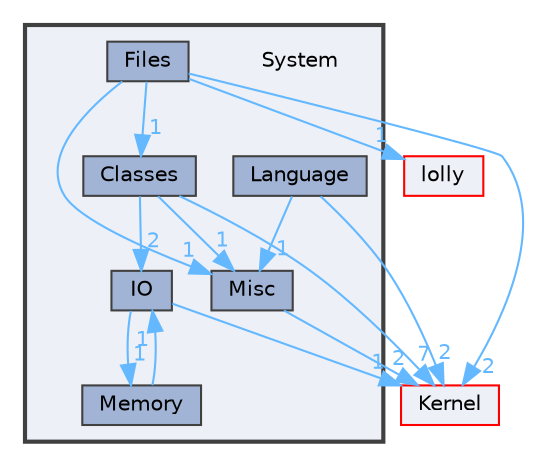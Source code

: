 digraph "System"
{
 // LATEX_PDF_SIZE
  bgcolor="transparent";
  edge [fontname=Helvetica,fontsize=10,labelfontname=Helvetica,labelfontsize=10];
  node [fontname=Helvetica,fontsize=10,shape=box,height=0.2,width=0.4];
  compound=true
  subgraph clusterdir_9af51e3826d4f9e80d9103b2de543e84 {
    graph [ bgcolor="#edf0f7", pencolor="grey25", label="", fontname=Helvetica,fontsize=10 style="filled,bold", URL="dir_9af51e3826d4f9e80d9103b2de543e84.html",tooltip=""]
    dir_9af51e3826d4f9e80d9103b2de543e84 [shape=plaintext, label="System"];
  dir_65f8e582ae4564702e5ebd9f1f129945 [label="Classes", fillcolor="#a2b4d6", color="grey25", style="filled", URL="dir_65f8e582ae4564702e5ebd9f1f129945.html",tooltip=""];
  dir_7ebb79315e7698127b644e661e05dbac [label="Files", fillcolor="#a2b4d6", color="grey25", style="filled", URL="dir_7ebb79315e7698127b644e661e05dbac.html",tooltip=""];
  dir_6585f33a0ea7f281ba0139d26289315f [label="IO", fillcolor="#a2b4d6", color="grey25", style="filled", URL="dir_6585f33a0ea7f281ba0139d26289315f.html",tooltip=""];
  dir_fca9aa0c39bd483c4f66ed9af02e26f6 [label="Language", fillcolor="#a2b4d6", color="grey25", style="filled", URL="dir_fca9aa0c39bd483c4f66ed9af02e26f6.html",tooltip=""];
  dir_c4ccaaca8cbe35d8cff903ff1a25a7a8 [label="Memory", fillcolor="#a2b4d6", color="grey25", style="filled", URL="dir_c4ccaaca8cbe35d8cff903ff1a25a7a8.html",tooltip=""];
  dir_b2cfaedf53cd5862b029d4eda10d075d [label="Misc", fillcolor="#a2b4d6", color="grey25", style="filled", URL="dir_b2cfaedf53cd5862b029d4eda10d075d.html",tooltip=""];
  }
  dir_4e4e38b7a3cbd015b31043c806009c51 [label="lolly", fillcolor="#edf0f7", color="red", style="filled", URL="dir_4e4e38b7a3cbd015b31043c806009c51.html",tooltip=""];
  dir_52bed8acfaac088d5968cb2c84d7645d [label="Kernel", fillcolor="#edf0f7", color="red", style="filled", URL="dir_52bed8acfaac088d5968cb2c84d7645d.html",tooltip=""];
  dir_65f8e582ae4564702e5ebd9f1f129945->dir_52bed8acfaac088d5968cb2c84d7645d [headlabel="7", labeldistance=1.5 headhref="dir_000003_000024.html" color="steelblue1" fontcolor="steelblue1"];
  dir_65f8e582ae4564702e5ebd9f1f129945->dir_6585f33a0ea7f281ba0139d26289315f [headlabel="2", labeldistance=1.5 headhref="dir_000003_000020.html" color="steelblue1" fontcolor="steelblue1"];
  dir_65f8e582ae4564702e5ebd9f1f129945->dir_b2cfaedf53cd5862b029d4eda10d075d [headlabel="1", labeldistance=1.5 headhref="dir_000003_000031.html" color="steelblue1" fontcolor="steelblue1"];
  dir_7ebb79315e7698127b644e661e05dbac->dir_4e4e38b7a3cbd015b31043c806009c51 [headlabel="1", labeldistance=1.5 headhref="dir_000013_000027.html" color="steelblue1" fontcolor="steelblue1"];
  dir_7ebb79315e7698127b644e661e05dbac->dir_52bed8acfaac088d5968cb2c84d7645d [headlabel="2", labeldistance=1.5 headhref="dir_000013_000024.html" color="steelblue1" fontcolor="steelblue1"];
  dir_7ebb79315e7698127b644e661e05dbac->dir_65f8e582ae4564702e5ebd9f1f129945 [headlabel="1", labeldistance=1.5 headhref="dir_000013_000003.html" color="steelblue1" fontcolor="steelblue1"];
  dir_7ebb79315e7698127b644e661e05dbac->dir_b2cfaedf53cd5862b029d4eda10d075d [headlabel="1", labeldistance=1.5 headhref="dir_000013_000031.html" color="steelblue1" fontcolor="steelblue1"];
  dir_6585f33a0ea7f281ba0139d26289315f->dir_52bed8acfaac088d5968cb2c84d7645d [headlabel="1", labeldistance=1.5 headhref="dir_000020_000024.html" color="steelblue1" fontcolor="steelblue1"];
  dir_6585f33a0ea7f281ba0139d26289315f->dir_c4ccaaca8cbe35d8cff903ff1a25a7a8 [headlabel="1", labeldistance=1.5 headhref="dir_000020_000029.html" color="steelblue1" fontcolor="steelblue1"];
  dir_fca9aa0c39bd483c4f66ed9af02e26f6->dir_52bed8acfaac088d5968cb2c84d7645d [headlabel="2", labeldistance=1.5 headhref="dir_000026_000024.html" color="steelblue1" fontcolor="steelblue1"];
  dir_fca9aa0c39bd483c4f66ed9af02e26f6->dir_b2cfaedf53cd5862b029d4eda10d075d [headlabel="1", labeldistance=1.5 headhref="dir_000026_000031.html" color="steelblue1" fontcolor="steelblue1"];
  dir_c4ccaaca8cbe35d8cff903ff1a25a7a8->dir_6585f33a0ea7f281ba0139d26289315f [headlabel="1", labeldistance=1.5 headhref="dir_000029_000020.html" color="steelblue1" fontcolor="steelblue1"];
  dir_b2cfaedf53cd5862b029d4eda10d075d->dir_52bed8acfaac088d5968cb2c84d7645d [headlabel="2", labeldistance=1.5 headhref="dir_000031_000024.html" color="steelblue1" fontcolor="steelblue1"];
}
